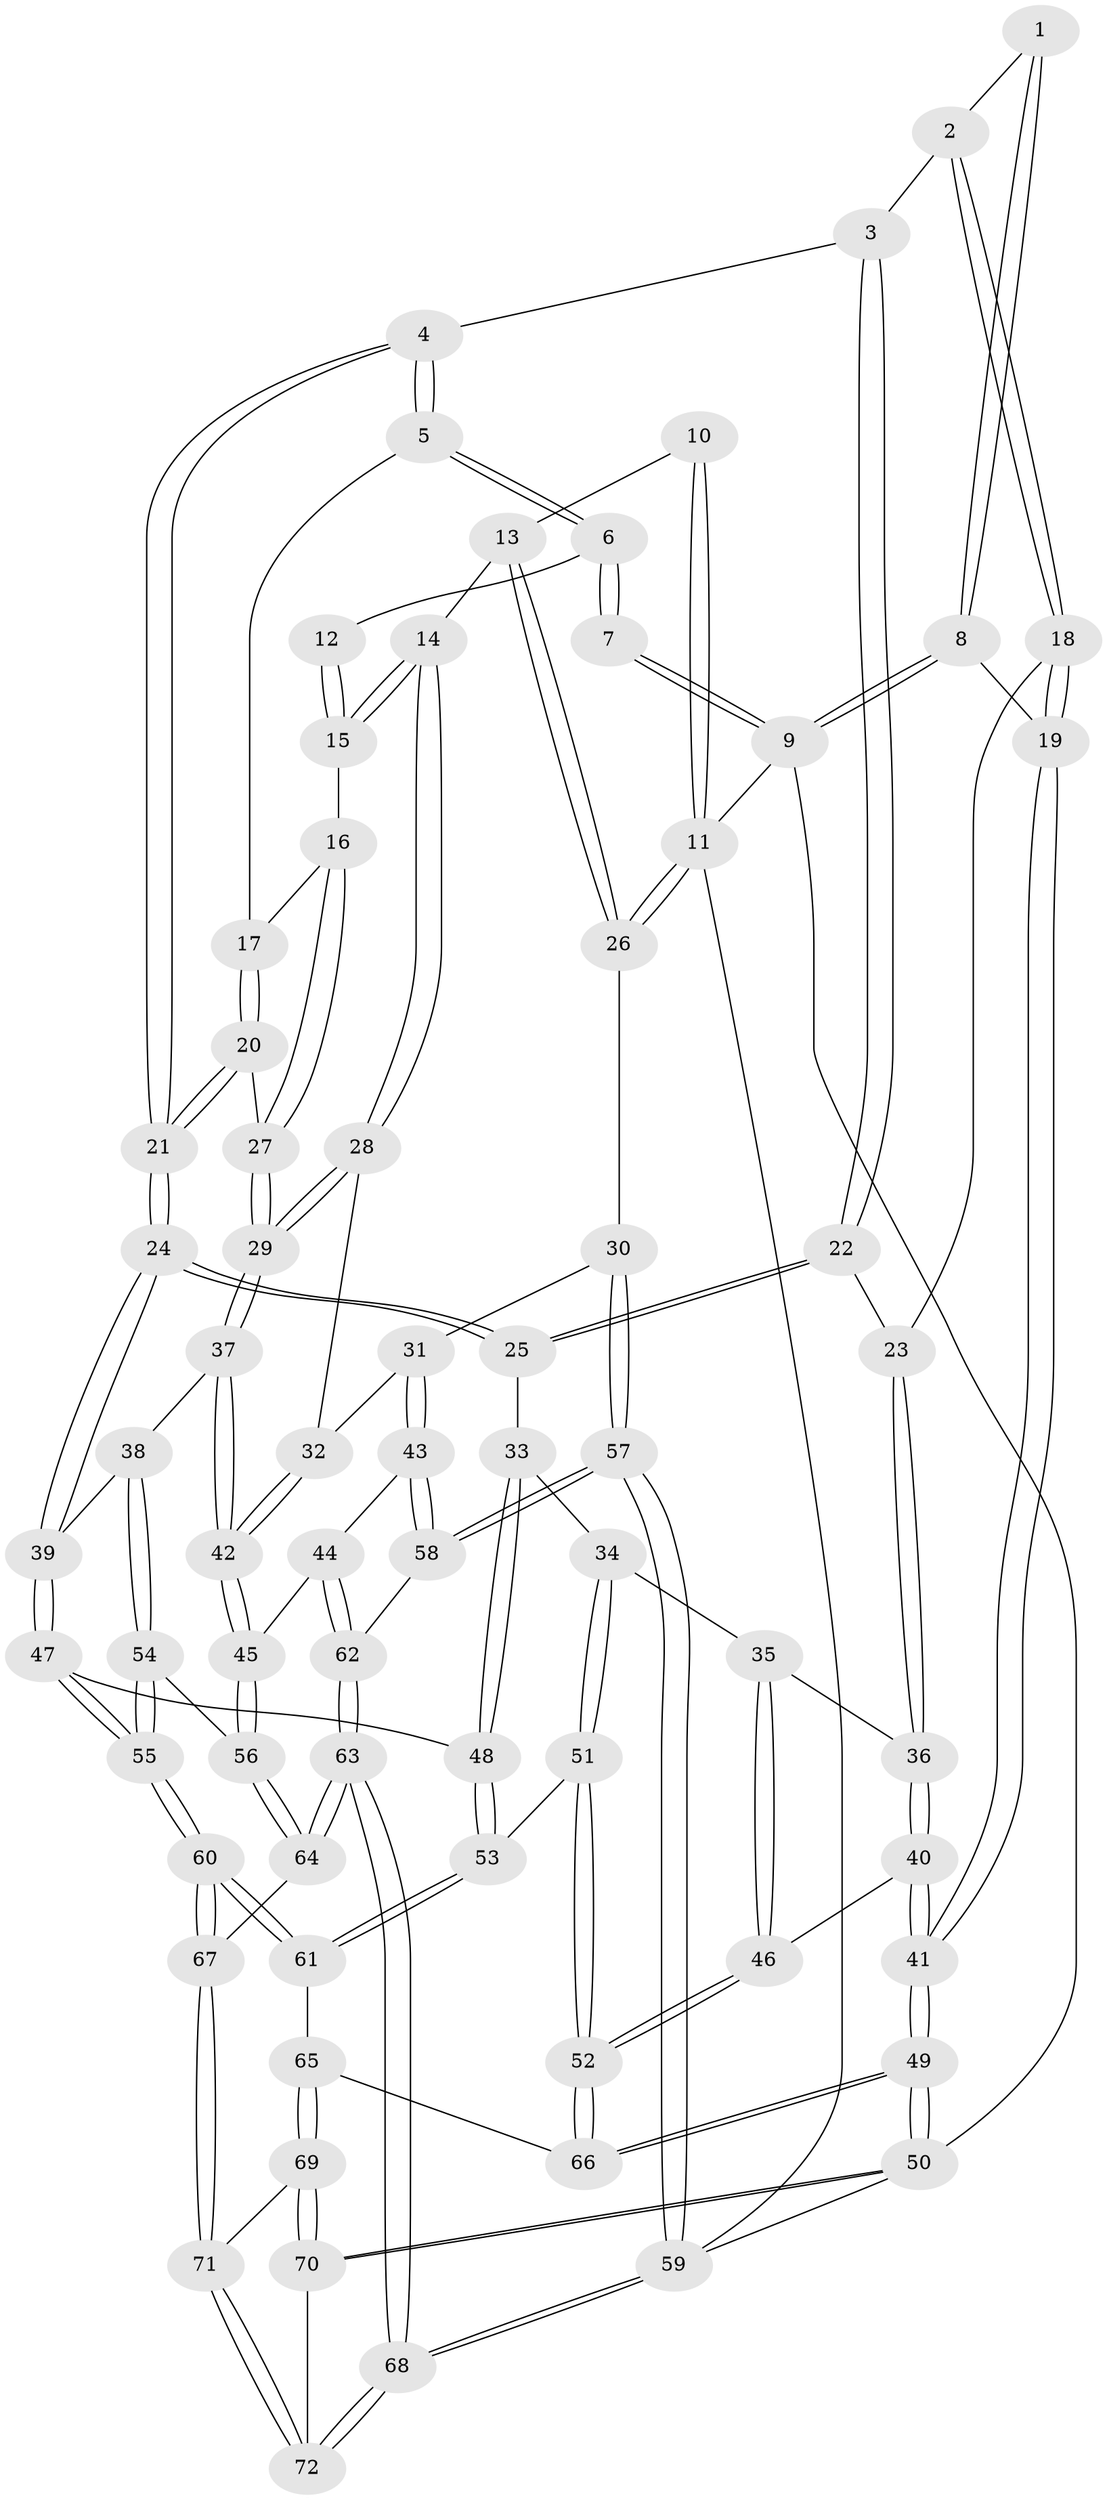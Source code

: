 // coarse degree distribution, {3: 0.2619047619047619, 4: 0.40476190476190477, 5: 0.2857142857142857, 6: 0.023809523809523808, 7: 0.023809523809523808}
// Generated by graph-tools (version 1.1) at 2025/52/02/27/25 19:52:44]
// undirected, 72 vertices, 177 edges
graph export_dot {
graph [start="1"]
  node [color=gray90,style=filled];
  1 [pos="+0.15603718443196177+0.14777215117824855"];
  2 [pos="+0.16668714747548577+0.2540681549131652"];
  3 [pos="+0.23548273949741103+0.3330716596565385"];
  4 [pos="+0.32211017601843694+0.31171706456036796"];
  5 [pos="+0.4536112447968812+0.2167160538714043"];
  6 [pos="+0.5119789940735929+0.042849919630460184"];
  7 [pos="+0.14551718928568946+0"];
  8 [pos="+0+0.3441367978954659"];
  9 [pos="+0+0"];
  10 [pos="+0.7049146746407845+0"];
  11 [pos="+1+0"];
  12 [pos="+0.6803261076418723+0"];
  13 [pos="+0.9540157818021976+0.34351515868591376"];
  14 [pos="+0.8505682119683107+0.40298845787840165"];
  15 [pos="+0.7244910498950669+0.32462053034253724"];
  16 [pos="+0.6214229587866098+0.39920105506036074"];
  17 [pos="+0.48248346675228904+0.2725174718503453"];
  18 [pos="+0+0.3593825168359812"];
  19 [pos="+0+0.35047831549719044"];
  20 [pos="+0.46397390024159413+0.47031241689135217"];
  21 [pos="+0.4403748385988014+0.4837847554954426"];
  22 [pos="+0.21104076437316222+0.4232687053190792"];
  23 [pos="+0.06192472010773251+0.45717289661805605"];
  24 [pos="+0.4052846831336063+0.5401711260260229"];
  25 [pos="+0.25169021924225127+0.5232778015142692"];
  26 [pos="+1+0.3025368630655877"];
  27 [pos="+0.60273546619151+0.46328880312484433"];
  28 [pos="+0.8455958543740107+0.434413392638635"];
  29 [pos="+0.6479710393052983+0.5563744191553595"];
  30 [pos="+1+0.5225049934420662"];
  31 [pos="+0.9090250131999953+0.5480235392362094"];
  32 [pos="+0.8683664858000227+0.5143839292242781"];
  33 [pos="+0.2514274631313754+0.5238347539479774"];
  34 [pos="+0.20564659103861987+0.5878089720380549"];
  35 [pos="+0.09827477083483448+0.5865505275102268"];
  36 [pos="+0.06627545888837223+0.5715651956295801"];
  37 [pos="+0.6481042376538924+0.5780921780740372"];
  38 [pos="+0.6247670105113489+0.601226888555328"];
  39 [pos="+0.42477332009344876+0.5849320956011826"];
  40 [pos="+0+0.6601325221406986"];
  41 [pos="+0+0.6645326418744925"];
  42 [pos="+0.7638531482362684+0.6448439123712695"];
  43 [pos="+0.9268540155585717+0.6724889885441119"];
  44 [pos="+0.8166231011638131+0.6974180935013108"];
  45 [pos="+0.7838652757173364+0.6841153623946857"];
  46 [pos="+0.08993761339514796+0.7286683982778414"];
  47 [pos="+0.4194551232041851+0.6652188582686118"];
  48 [pos="+0.3263557206942079+0.6757462389037875"];
  49 [pos="+0+1"];
  50 [pos="+0+1"];
  51 [pos="+0.20282348421683646+0.668956786498345"];
  52 [pos="+0.09026260884084832+0.7289175975266461"];
  53 [pos="+0.25678820225001797+0.7261384316532455"];
  54 [pos="+0.5746550401238131+0.7316173487561581"];
  55 [pos="+0.47451369912005414+0.7841916936106444"];
  56 [pos="+0.6980864519301995+0.7945683819119386"];
  57 [pos="+1+0.7640867483675914"];
  58 [pos="+1+0.7536924970990596"];
  59 [pos="+1+1"];
  60 [pos="+0.45711228960248235+0.8270418023913995"];
  61 [pos="+0.2627748183236616+0.7576916852545362"];
  62 [pos="+0.8652558020641764+0.8438509773905697"];
  63 [pos="+0.795288545183837+0.9553703214844518"];
  64 [pos="+0.7146493475334106+0.8601228206734144"];
  65 [pos="+0.18787074221530872+0.8677487268693144"];
  66 [pos="+0.11100195566044224+0.8495493304987188"];
  67 [pos="+0.4574203540521143+0.909962882291527"];
  68 [pos="+0.8277261045595574+1"];
  69 [pos="+0.21900810371171667+0.9082000802548807"];
  70 [pos="+0.17272303244925627+1"];
  71 [pos="+0.4554867352259274+0.9172994103292315"];
  72 [pos="+0.49746519017171825+1"];
  1 -- 2;
  1 -- 8;
  1 -- 8;
  2 -- 3;
  2 -- 18;
  2 -- 18;
  3 -- 4;
  3 -- 22;
  3 -- 22;
  4 -- 5;
  4 -- 5;
  4 -- 21;
  4 -- 21;
  5 -- 6;
  5 -- 6;
  5 -- 17;
  6 -- 7;
  6 -- 7;
  6 -- 12;
  7 -- 9;
  7 -- 9;
  8 -- 9;
  8 -- 9;
  8 -- 19;
  9 -- 11;
  9 -- 50;
  10 -- 11;
  10 -- 11;
  10 -- 13;
  11 -- 26;
  11 -- 26;
  11 -- 59;
  12 -- 15;
  12 -- 15;
  13 -- 14;
  13 -- 26;
  13 -- 26;
  14 -- 15;
  14 -- 15;
  14 -- 28;
  14 -- 28;
  15 -- 16;
  16 -- 17;
  16 -- 27;
  16 -- 27;
  17 -- 20;
  17 -- 20;
  18 -- 19;
  18 -- 19;
  18 -- 23;
  19 -- 41;
  19 -- 41;
  20 -- 21;
  20 -- 21;
  20 -- 27;
  21 -- 24;
  21 -- 24;
  22 -- 23;
  22 -- 25;
  22 -- 25;
  23 -- 36;
  23 -- 36;
  24 -- 25;
  24 -- 25;
  24 -- 39;
  24 -- 39;
  25 -- 33;
  26 -- 30;
  27 -- 29;
  27 -- 29;
  28 -- 29;
  28 -- 29;
  28 -- 32;
  29 -- 37;
  29 -- 37;
  30 -- 31;
  30 -- 57;
  30 -- 57;
  31 -- 32;
  31 -- 43;
  31 -- 43;
  32 -- 42;
  32 -- 42;
  33 -- 34;
  33 -- 48;
  33 -- 48;
  34 -- 35;
  34 -- 51;
  34 -- 51;
  35 -- 36;
  35 -- 46;
  35 -- 46;
  36 -- 40;
  36 -- 40;
  37 -- 38;
  37 -- 42;
  37 -- 42;
  38 -- 39;
  38 -- 54;
  38 -- 54;
  39 -- 47;
  39 -- 47;
  40 -- 41;
  40 -- 41;
  40 -- 46;
  41 -- 49;
  41 -- 49;
  42 -- 45;
  42 -- 45;
  43 -- 44;
  43 -- 58;
  43 -- 58;
  44 -- 45;
  44 -- 62;
  44 -- 62;
  45 -- 56;
  45 -- 56;
  46 -- 52;
  46 -- 52;
  47 -- 48;
  47 -- 55;
  47 -- 55;
  48 -- 53;
  48 -- 53;
  49 -- 50;
  49 -- 50;
  49 -- 66;
  49 -- 66;
  50 -- 70;
  50 -- 70;
  50 -- 59;
  51 -- 52;
  51 -- 52;
  51 -- 53;
  52 -- 66;
  52 -- 66;
  53 -- 61;
  53 -- 61;
  54 -- 55;
  54 -- 55;
  54 -- 56;
  55 -- 60;
  55 -- 60;
  56 -- 64;
  56 -- 64;
  57 -- 58;
  57 -- 58;
  57 -- 59;
  57 -- 59;
  58 -- 62;
  59 -- 68;
  59 -- 68;
  60 -- 61;
  60 -- 61;
  60 -- 67;
  60 -- 67;
  61 -- 65;
  62 -- 63;
  62 -- 63;
  63 -- 64;
  63 -- 64;
  63 -- 68;
  63 -- 68;
  64 -- 67;
  65 -- 66;
  65 -- 69;
  65 -- 69;
  67 -- 71;
  67 -- 71;
  68 -- 72;
  68 -- 72;
  69 -- 70;
  69 -- 70;
  69 -- 71;
  70 -- 72;
  71 -- 72;
  71 -- 72;
}
